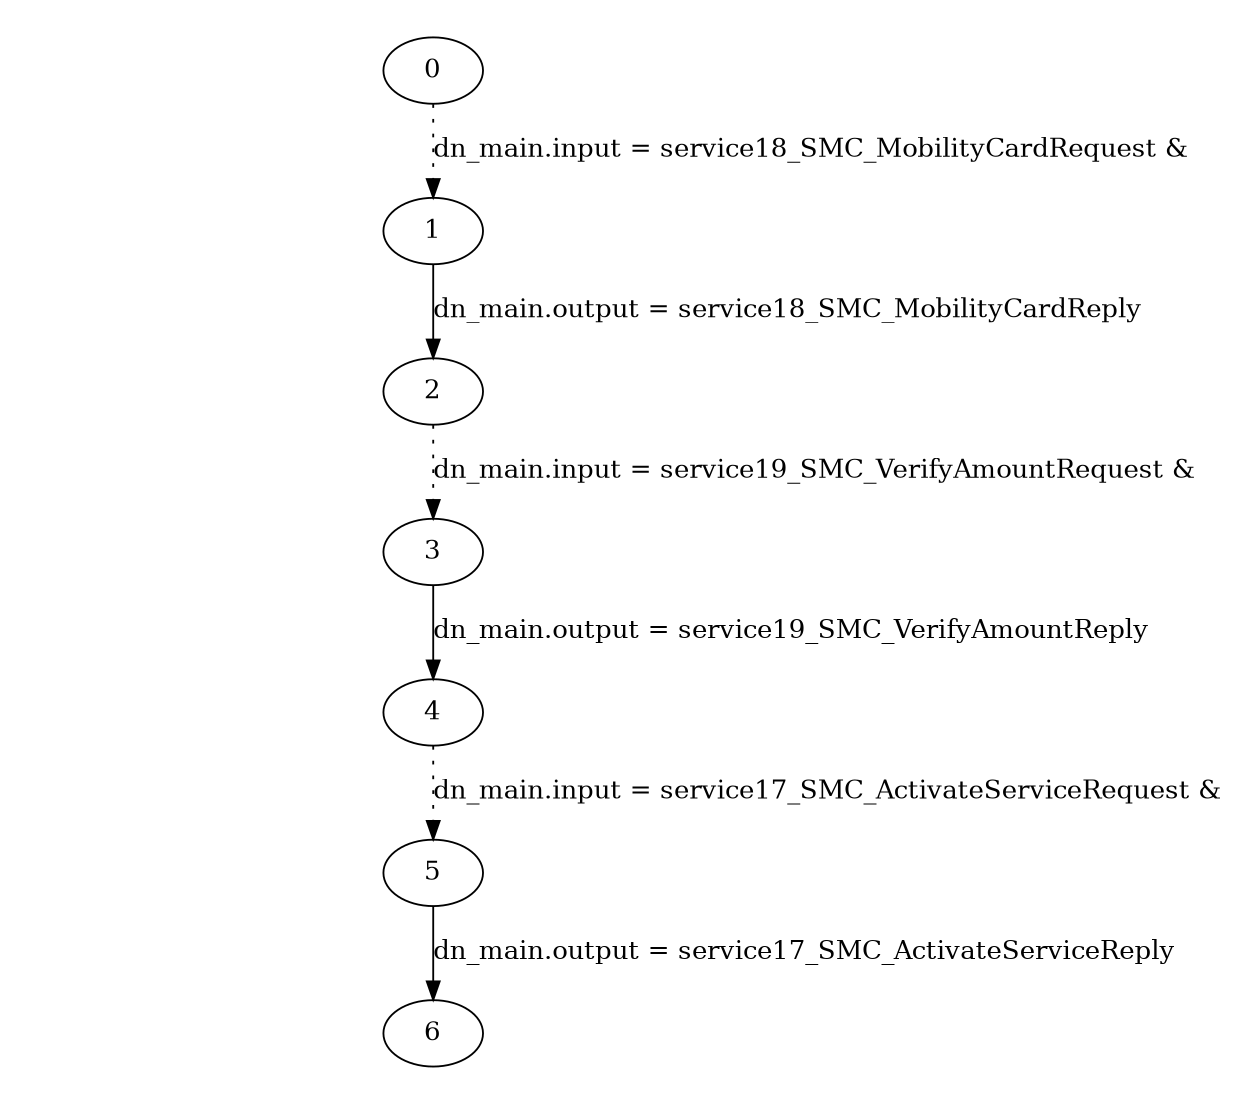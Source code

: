 digraph plan_fsm {
ratio="1.3";
margin="0.2";
size="8.0,11.4";
"0" -> "1" [style=dotted label="dn_main.input = service18_SMC_MobilityCardRequest &\n"]
"1" -> "2" [label="dn_main.output = service18_SMC_MobilityCardReply"]
"2" -> "3" [style=dotted label="dn_main.input = service19_SMC_VerifyAmountRequest &\n"]
"3" -> "4" [label="dn_main.output = service19_SMC_VerifyAmountReply"]
"4" -> "5" [style=dotted label="dn_main.input = service17_SMC_ActivateServiceRequest &\n"]
"5" -> "6" [label="dn_main.output = service17_SMC_ActivateServiceReply"]
}

